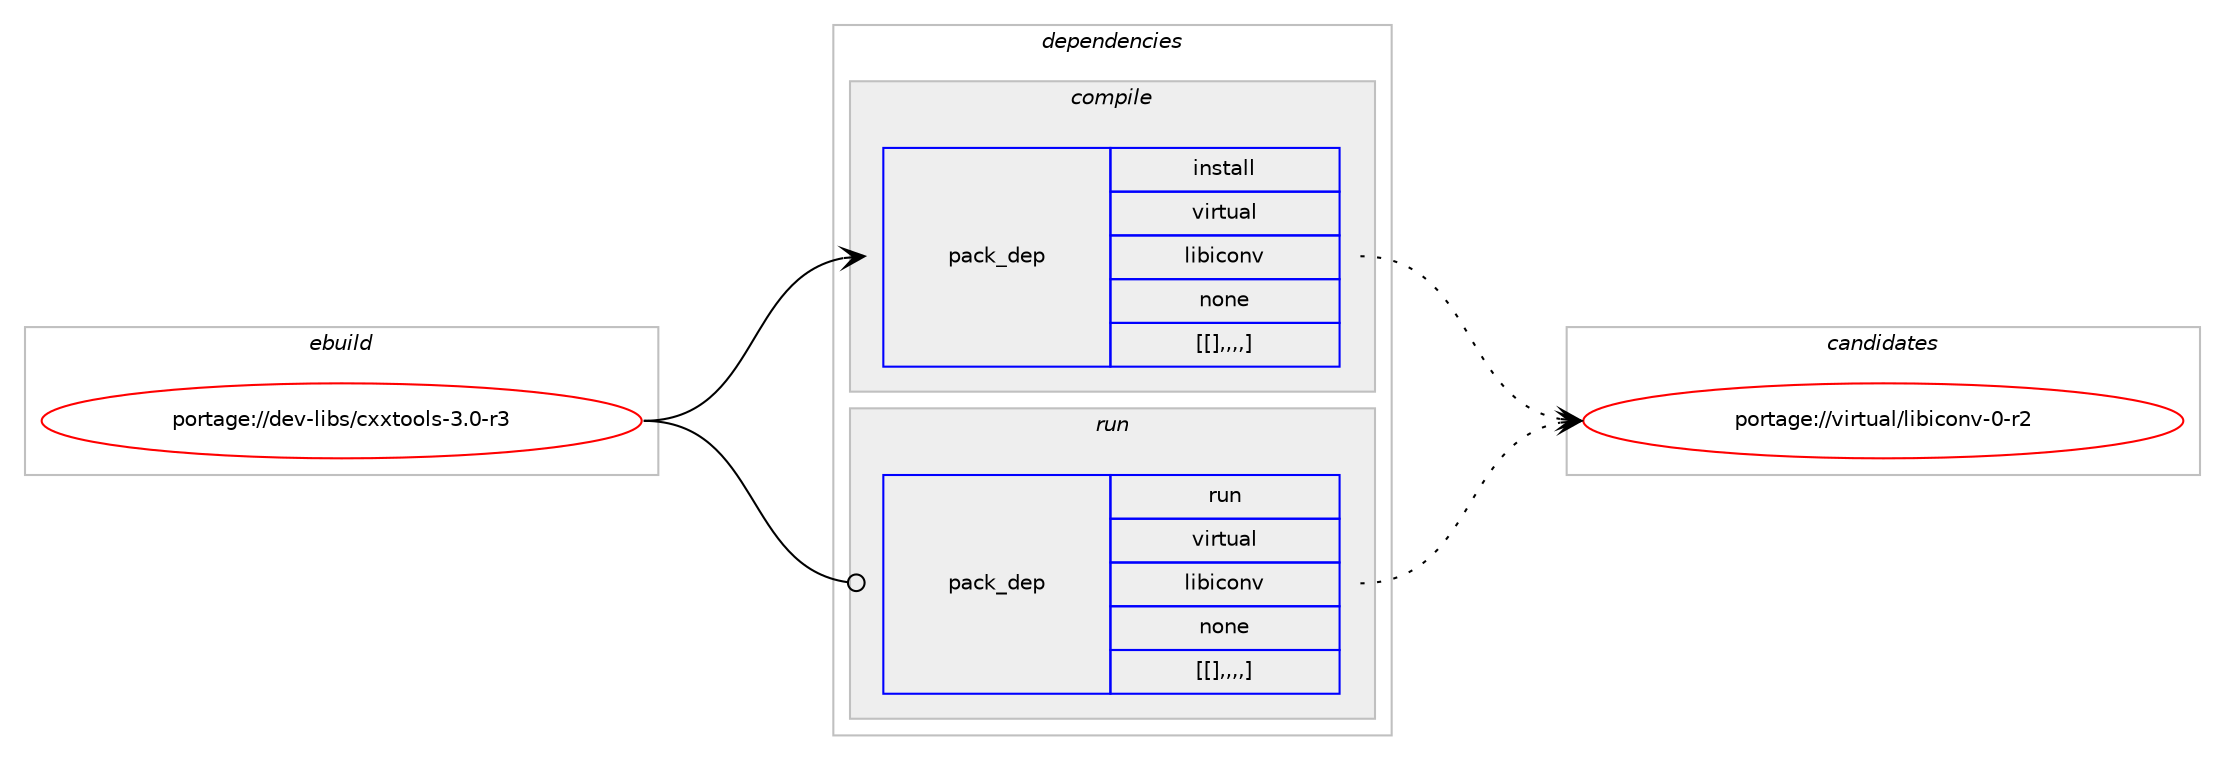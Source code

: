 digraph prolog {

# *************
# Graph options
# *************

newrank=true;
concentrate=true;
compound=true;
graph [rankdir=LR,fontname=Helvetica,fontsize=10,ranksep=1.5];#, ranksep=2.5, nodesep=0.2];
edge  [arrowhead=vee];
node  [fontname=Helvetica,fontsize=10];

# **********
# The ebuild
# **********

subgraph cluster_leftcol {
color=gray;
label=<<i>ebuild</i>>;
id [label="portage://dev-libs/cxxtools-3.0-r3", color=red, width=4, href="../dev-libs/cxxtools-3.0-r3.svg"];
}

# ****************
# The dependencies
# ****************

subgraph cluster_midcol {
color=gray;
label=<<i>dependencies</i>>;
subgraph cluster_compile {
fillcolor="#eeeeee";
style=filled;
label=<<i>compile</i>>;
subgraph pack80258 {
dependency107742 [label=<<TABLE BORDER="0" CELLBORDER="1" CELLSPACING="0" CELLPADDING="4" WIDTH="220"><TR><TD ROWSPAN="6" CELLPADDING="30">pack_dep</TD></TR><TR><TD WIDTH="110">install</TD></TR><TR><TD>virtual</TD></TR><TR><TD>libiconv</TD></TR><TR><TD>none</TD></TR><TR><TD>[[],,,,]</TD></TR></TABLE>>, shape=none, color=blue];
}
id:e -> dependency107742:w [weight=20,style="solid",arrowhead="vee"];
}
subgraph cluster_compileandrun {
fillcolor="#eeeeee";
style=filled;
label=<<i>compile and run</i>>;
}
subgraph cluster_run {
fillcolor="#eeeeee";
style=filled;
label=<<i>run</i>>;
subgraph pack80259 {
dependency107743 [label=<<TABLE BORDER="0" CELLBORDER="1" CELLSPACING="0" CELLPADDING="4" WIDTH="220"><TR><TD ROWSPAN="6" CELLPADDING="30">pack_dep</TD></TR><TR><TD WIDTH="110">run</TD></TR><TR><TD>virtual</TD></TR><TR><TD>libiconv</TD></TR><TR><TD>none</TD></TR><TR><TD>[[],,,,]</TD></TR></TABLE>>, shape=none, color=blue];
}
id:e -> dependency107743:w [weight=20,style="solid",arrowhead="odot"];
}
}

# **************
# The candidates
# **************

subgraph cluster_choices {
rank=same;
color=gray;
label=<<i>candidates</i>>;

subgraph choice80258 {
color=black;
nodesep=1;
choice1181051141161179710847108105981059911111011845484511450 [label="portage://virtual/libiconv-0-r2", color=red, width=4,href="../virtual/libiconv-0-r2.svg"];
dependency107742:e -> choice1181051141161179710847108105981059911111011845484511450:w [style=dotted,weight="100"];
}
subgraph choice80259 {
color=black;
nodesep=1;
choice1181051141161179710847108105981059911111011845484511450 [label="portage://virtual/libiconv-0-r2", color=red, width=4,href="../virtual/libiconv-0-r2.svg"];
dependency107743:e -> choice1181051141161179710847108105981059911111011845484511450:w [style=dotted,weight="100"];
}
}

}
